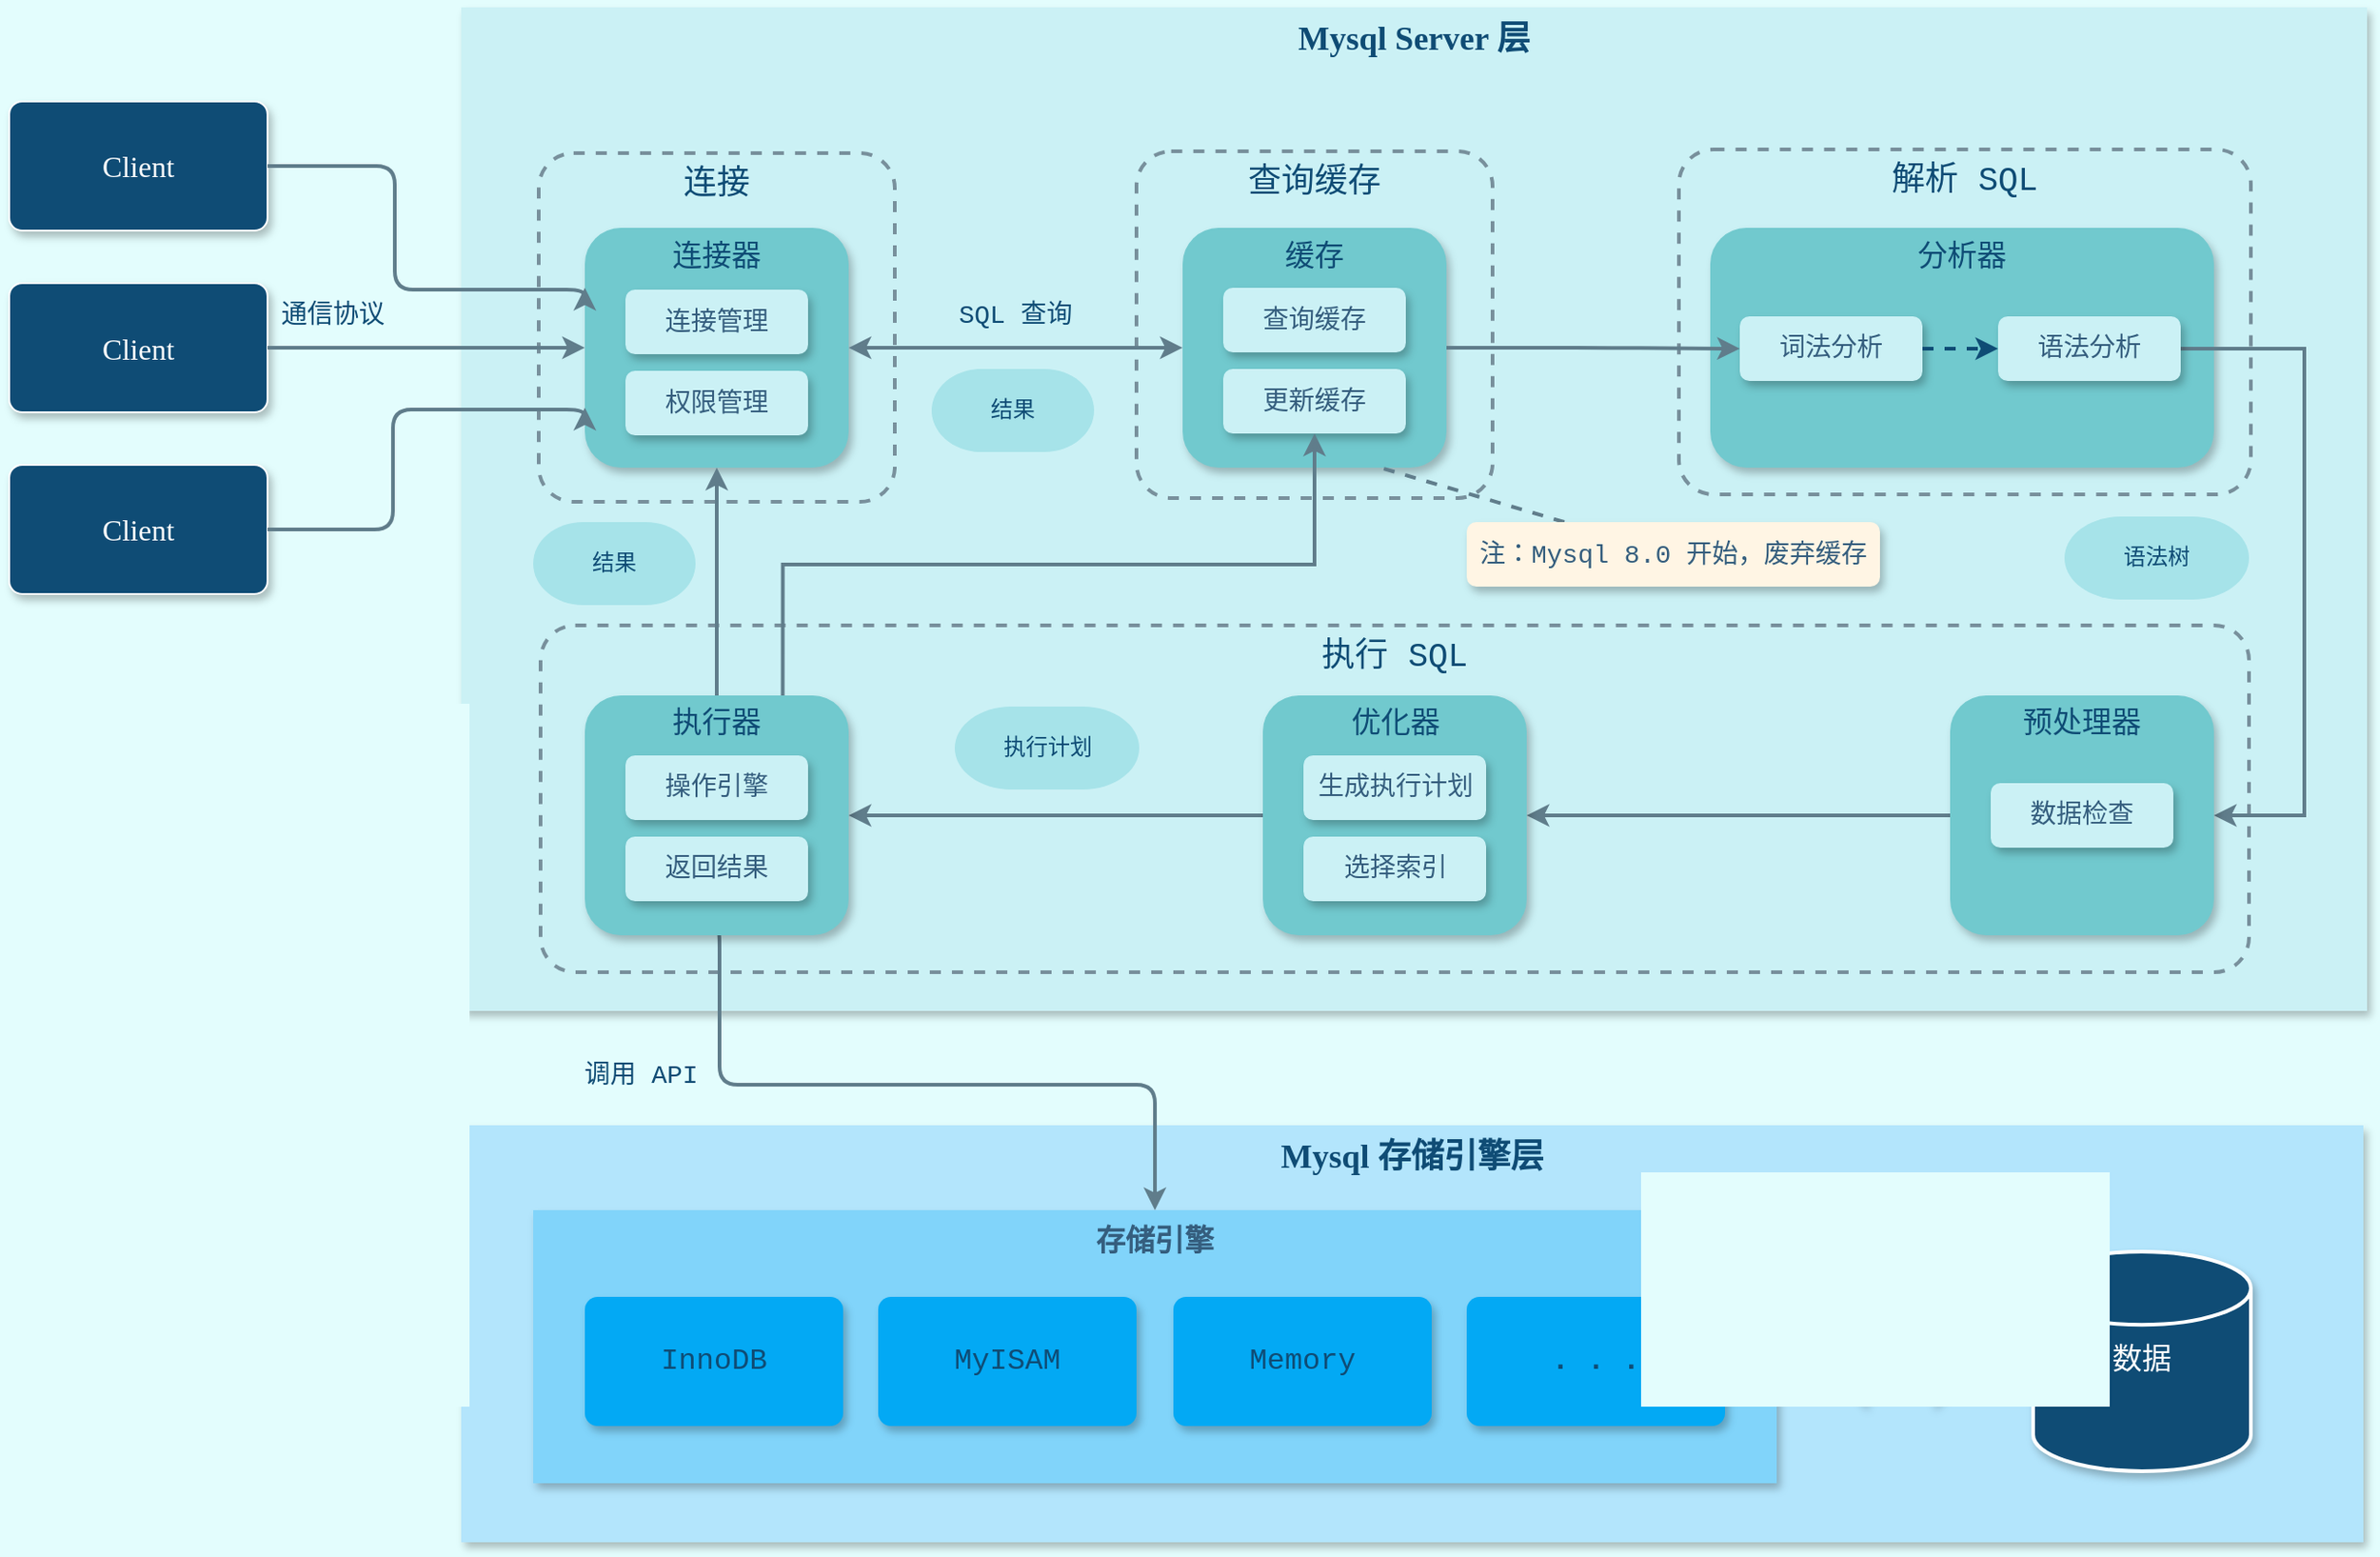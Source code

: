 <mxfile compressed="true" version="22.0.3" type="device" pages="3"><diagram name="工作流" id="lGQGX2cKjVvcrAYxRggV"><mxGraphModel dx="3134" dy="890" grid="0" gridSize="10" guides="1" tooltips="1" connect="1" arrows="1" fold="1" page="1" pageScale="1" pageWidth="1654" pageHeight="1169" background="#E3FDFD" math="0" shadow="0"><root><mxCell id="OI-mXgSgiCmre32iQbJ7-0"/><mxCell id="OI-mXgSgiCmre32iQbJ7-1" parent="OI-mXgSgiCmre32iQbJ7-0"/><mxCell id="Smc68i6yuR4LmxCVsvPt-26" value="Mysql Server 层" style="rounded=0;arcSize=10;whiteSpace=wrap;html=1;align=center;fontColor=#0F4C75;strokeColor=none;fillColor=#CBF1F5;shadow=1;fontFamily=ZCOOL QingKe HuangYou;fontSize=18;container=0;verticalAlign=top;fontStyle=1;fontSource=https%3A%2F%2Ffonts.googleapis.com%2Fcss%3Ffamily%3DZCOOL%2BQingKe%2BHuangYou;" parent="OI-mXgSgiCmre32iQbJ7-1" vertex="1"><mxGeometry x="-1221" y="175" width="1033" height="544" as="geometry"/></mxCell><mxCell id="Smc68i6yuR4LmxCVsvPt-25" value="执行 SQL" style="rounded=1;arcSize=10;whiteSpace=wrap;html=1;align=center;fontColor=#0F4C75;strokeColor=#78909c;fillColor=none;shadow=0;fontFamily=Courier New;fontSize=18;container=0;verticalAlign=top;fontStyle=0;dashed=1;strokeWidth=2;" parent="OI-mXgSgiCmre32iQbJ7-1" vertex="1"><mxGeometry x="-1178" y="510" width="926" height="188" as="geometry"/></mxCell><mxCell id="Smc68i6yuR4LmxCVsvPt-50" value="" style="edgeStyle=orthogonalEdgeStyle;rounded=1;orthogonalLoop=1;jettySize=auto;html=1;fontFamily=Courier New;strokeColor=#607d8b;strokeWidth=2;exitX=0;exitY=0.5;exitDx=0;exitDy=0;entryX=1;entryY=0.5;entryDx=0;entryDy=0;" parent="OI-mXgSgiCmre32iQbJ7-1" source="TNxEVI8b3fu2aDcsBbEe-9" target="TNxEVI8b3fu2aDcsBbEe-0" edge="1"><mxGeometry relative="1" as="geometry"><mxPoint x="-785" y="589" as="sourcePoint"/><mxPoint x="-1011" y="589.0" as="targetPoint"/></mxGeometry></mxCell><mxCell id="Smc68i6yuR4LmxCVsvPt-35" value="" style="edgeStyle=orthogonalEdgeStyle;rounded=1;orthogonalLoop=1;jettySize=auto;html=1;fontFamily=Courier New;strokeColor=#607d8b;strokeWidth=2;exitX=0;exitY=0.5;exitDx=0;exitDy=0;entryX=1;entryY=0.5;entryDx=0;entryDy=0;" parent="OI-mXgSgiCmre32iQbJ7-1" source="TNxEVI8b3fu2aDcsBbEe-12" target="TNxEVI8b3fu2aDcsBbEe-9" edge="1"><mxGeometry relative="1" as="geometry"><mxPoint x="-408.5" y="589" as="sourcePoint"/><mxPoint x="-645" y="589" as="targetPoint"/></mxGeometry></mxCell><mxCell id="Smc68i6yuR4LmxCVsvPt-60" value="Mysql&amp;nbsp;存储引擎层" style="rounded=0;arcSize=10;whiteSpace=wrap;html=1;align=center;fontColor=#0F4C75;strokeColor=none;fillColor=#b3e5fc;shadow=1;fontFamily=ZCOOL QingKe HuangYou;fontSize=18;container=0;verticalAlign=top;fontStyle=1;fontSource=https%3A%2F%2Ffonts.googleapis.com%2Fcss%3Ffamily%3DZCOOL%2BQingKe%2BHuangYou;" parent="OI-mXgSgiCmre32iQbJ7-1" vertex="1"><mxGeometry x="-1221" y="781" width="1031" height="226" as="geometry"/></mxCell><mxCell id="Smc68i6yuR4LmxCVsvPt-61" value="数据" style="strokeWidth=2;html=1;shape=mxgraph.flowchart.database;whiteSpace=wrap;strokeColor=#FFFFFF;fillColor=#0F4C75;shadow=1;fontFamily=Courier New;fontSize=16;fontColor=#FFFFFF;" parent="OI-mXgSgiCmre32iQbJ7-1" vertex="1"><mxGeometry x="-369" y="849.5" width="118" height="119" as="geometry"/></mxCell><mxCell id="Smc68i6yuR4LmxCVsvPt-66" value="语法树" style="strokeWidth=2;html=1;shape=mxgraph.flowchart.terminator;whiteSpace=wrap;strokeColor=none;fillColor=#A6E3E9;shadow=0;fontFamily=Courier New;fontColor=#0F4C75;" parent="OI-mXgSgiCmre32iQbJ7-1" vertex="1"><mxGeometry x="-352" y="451" width="100" height="45" as="geometry"/></mxCell><mxCell id="Smc68i6yuR4LmxCVsvPt-67" value="执行计划" style="strokeWidth=2;html=1;shape=mxgraph.flowchart.terminator;whiteSpace=wrap;strokeColor=none;fillColor=#A6E3E9;shadow=0;fontFamily=Courier New;fontColor=#0F4C75;" parent="OI-mXgSgiCmre32iQbJ7-1" vertex="1"><mxGeometry x="-953.5" y="554" width="100" height="45" as="geometry"/></mxCell><mxCell id="Smc68i6yuR4LmxCVsvPt-68" value="Client" style="rounded=1;arcSize=10;whiteSpace=wrap;html=1;align=center;fontColor=#FFFFFF;strokeColor=#FFFFFF;fillColor=#0F4C75;shadow=1;fontFamily=ZCOOL QingKe HuangYou;fontSize=16;container=0;verticalAlign=middle;fontStyle=0;fontSource=https%3A%2F%2Ffonts.googleapis.com%2Fcss%3Ffamily%3DZCOOL%2BQingKe%2BHuangYou;" parent="OI-mXgSgiCmre32iQbJ7-1" vertex="1"><mxGeometry x="-1466" y="226" width="140" height="70" as="geometry"/></mxCell><mxCell id="Smc68i6yuR4LmxCVsvPt-69" value="Client" style="rounded=1;arcSize=10;whiteSpace=wrap;html=1;align=center;fontColor=#FFFFFF;strokeColor=#FFFFFF;fillColor=#0F4C75;shadow=1;fontFamily=ZCOOL QingKe HuangYou;fontSize=16;container=0;verticalAlign=middle;fontStyle=0;fontSource=https%3A%2F%2Ffonts.googleapis.com%2Fcss%3Ffamily%3DZCOOL%2BQingKe%2BHuangYou;" parent="OI-mXgSgiCmre32iQbJ7-1" vertex="1"><mxGeometry x="-1466" y="324.5" width="140" height="70" as="geometry"/></mxCell><mxCell id="Smc68i6yuR4LmxCVsvPt-70" value="Client" style="rounded=1;arcSize=10;whiteSpace=wrap;html=1;align=center;fontColor=#FFFFFF;strokeColor=#FFFFFF;fillColor=#0F4C75;shadow=1;fontFamily=ZCOOL QingKe HuangYou;fontSize=16;container=0;verticalAlign=middle;fontStyle=0;fontSource=https%3A%2F%2Ffonts.googleapis.com%2Fcss%3Ffamily%3DZCOOL%2BQingKe%2BHuangYou;" parent="OI-mXgSgiCmre32iQbJ7-1" vertex="1"><mxGeometry x="-1466" y="423" width="140" height="70" as="geometry"/></mxCell><mxCell id="Smc68i6yuR4LmxCVsvPt-76" value="通信协议" style="text;html=1;align=center;verticalAlign=middle;resizable=0;points=[];autosize=1;strokeColor=none;fillColor=none;fontSize=14;fontFamily=Courier New;fontColor=#0F4C75;" parent="OI-mXgSgiCmre32iQbJ7-1" vertex="1"><mxGeometry x="-1328" y="327" width="74" height="29" as="geometry"/></mxCell><mxCell id="Smc68i6yuR4LmxCVsvPt-44" value="查询缓存" style="rounded=1;arcSize=10;whiteSpace=wrap;html=1;align=center;fontColor=#0F4C75;strokeColor=#78909c;fillColor=none;shadow=0;fontFamily=Courier New;fontSize=18;container=0;verticalAlign=top;fontStyle=0;dashed=1;strokeWidth=2;" parent="OI-mXgSgiCmre32iQbJ7-1" vertex="1"><mxGeometry x="-855" y="253" width="193" height="188" as="geometry"/></mxCell><mxCell id="Smc68i6yuR4LmxCVsvPt-55" value="连接" style="rounded=1;arcSize=10;whiteSpace=wrap;html=1;align=center;fontColor=#0F4C75;strokeColor=#78909c;fillColor=none;shadow=0;fontFamily=Courier New;fontSize=18;container=0;verticalAlign=top;fontStyle=0;dashed=1;strokeWidth=2;" parent="OI-mXgSgiCmre32iQbJ7-1" vertex="1"><mxGeometry x="-1179" y="254" width="193" height="189" as="geometry"/></mxCell><mxCell id="Smc68i6yuR4LmxCVsvPt-45" value="缓存" style="rounded=1;whiteSpace=wrap;html=1;fontFamily=Courier New;fontStyle=0;labelBackgroundColor=none;fillColor=#71C9CE;strokeColor=none;fontColor=#0F4C75;shadow=1;container=0;fontSize=16;verticalAlign=top;" parent="OI-mXgSgiCmre32iQbJ7-1" vertex="1"><mxGeometry x="-830" y="294.5" width="143" height="130" as="geometry"/></mxCell><mxCell id="Smc68i6yuR4LmxCVsvPt-47" value="查询缓存" style="rounded=1;whiteSpace=wrap;html=1;strokeColor=none;fillColor=#CBF1F5;fontFamily=Courier New;fontStyle=0;container=0;fontColor=#355E7E;shadow=1;fontSize=14;" parent="OI-mXgSgiCmre32iQbJ7-1" vertex="1"><mxGeometry x="-808" y="327" width="99" height="35" as="geometry"/></mxCell><mxCell id="Smc68i6yuR4LmxCVsvPt-48" value="更新缓存" style="rounded=1;whiteSpace=wrap;html=1;strokeColor=none;fillColor=#CBF1F5;fontFamily=Courier New;fontStyle=0;container=0;fontColor=#355E7E;shadow=1;fontSize=14;" parent="OI-mXgSgiCmre32iQbJ7-1" vertex="1"><mxGeometry x="-808" y="371" width="99" height="35" as="geometry"/></mxCell><mxCell id="Smc68i6yuR4LmxCVsvPt-52" value="连接器" style="rounded=1;whiteSpace=wrap;html=1;fontFamily=Courier New;fontStyle=0;labelBackgroundColor=none;fillColor=#71C9CE;strokeColor=none;fontColor=#0F4C75;shadow=1;container=0;fontSize=16;verticalAlign=top;" parent="OI-mXgSgiCmre32iQbJ7-1" vertex="1"><mxGeometry x="-1154" y="294.5" width="143" height="130" as="geometry"/></mxCell><mxCell id="Smc68i6yuR4LmxCVsvPt-72" style="edgeStyle=orthogonalEdgeStyle;rounded=1;orthogonalLoop=1;jettySize=auto;html=1;entryX=0;entryY=0.25;entryDx=0;entryDy=0;strokeColor=#607d8b;strokeWidth=2;fontFamily=Courier New;" parent="OI-mXgSgiCmre32iQbJ7-1" source="Smc68i6yuR4LmxCVsvPt-68" target="Smc68i6yuR4LmxCVsvPt-52" edge="1"><mxGeometry relative="1" as="geometry"><Array as="points"><mxPoint x="-1257" y="261"/><mxPoint x="-1257" y="328"/></Array></mxGeometry></mxCell><mxCell id="Smc68i6yuR4LmxCVsvPt-71" style="edgeStyle=orthogonalEdgeStyle;rounded=1;orthogonalLoop=1;jettySize=auto;html=1;entryX=0;entryY=0.5;entryDx=0;entryDy=0;strokeColor=#607d8b;strokeWidth=2;fontFamily=Courier New;" parent="OI-mXgSgiCmre32iQbJ7-1" source="Smc68i6yuR4LmxCVsvPt-69" target="Smc68i6yuR4LmxCVsvPt-52" edge="1"><mxGeometry relative="1" as="geometry"/></mxCell><mxCell id="Smc68i6yuR4LmxCVsvPt-73" style="edgeStyle=orthogonalEdgeStyle;rounded=1;orthogonalLoop=1;jettySize=auto;html=1;entryX=0;entryY=0.75;entryDx=0;entryDy=0;strokeColor=#607d8b;strokeWidth=2;fontFamily=Courier New;" parent="OI-mXgSgiCmre32iQbJ7-1" source="Smc68i6yuR4LmxCVsvPt-70" target="Smc68i6yuR4LmxCVsvPt-52" edge="1"><mxGeometry relative="1" as="geometry"><Array as="points"><mxPoint x="-1258" y="458"/><mxPoint x="-1258" y="393"/></Array></mxGeometry></mxCell><mxCell id="Smc68i6yuR4LmxCVsvPt-56" style="edgeStyle=orthogonalEdgeStyle;rounded=1;orthogonalLoop=1;jettySize=auto;html=1;entryX=0;entryY=0.5;entryDx=0;entryDy=0;fontFamily=Courier New;strokeColor=#607d8b;startArrow=classic;startFill=1;strokeWidth=2;" parent="OI-mXgSgiCmre32iQbJ7-1" source="Smc68i6yuR4LmxCVsvPt-52" target="Smc68i6yuR4LmxCVsvPt-45" edge="1"><mxGeometry relative="1" as="geometry"/></mxCell><mxCell id="Smc68i6yuR4LmxCVsvPt-53" value="连接管理" style="rounded=1;whiteSpace=wrap;html=1;strokeColor=none;fillColor=#CBF1F5;fontFamily=Courier New;fontStyle=0;container=0;fontColor=#355E7E;shadow=1;fontSize=14;" parent="OI-mXgSgiCmre32iQbJ7-1" vertex="1"><mxGeometry x="-1132" y="328" width="99" height="35" as="geometry"/></mxCell><mxCell id="Smc68i6yuR4LmxCVsvPt-54" value="权限管理" style="rounded=1;whiteSpace=wrap;html=1;strokeColor=none;fillColor=#CBF1F5;fontFamily=Courier New;fontStyle=0;container=0;fontColor=#355E7E;shadow=1;fontSize=14;" parent="OI-mXgSgiCmre32iQbJ7-1" vertex="1"><mxGeometry x="-1132" y="372" width="99" height="35" as="geometry"/></mxCell><mxCell id="Smc68i6yuR4LmxCVsvPt-40" value="解析 SQL" style="rounded=1;arcSize=10;whiteSpace=wrap;html=1;align=center;fontColor=#0F4C75;strokeColor=#78909c;fillColor=none;shadow=0;fontFamily=Courier New;fontSize=18;container=0;verticalAlign=top;fontStyle=0;dashed=1;strokeWidth=2;" parent="OI-mXgSgiCmre32iQbJ7-1" vertex="1"><mxGeometry x="-561" y="252" width="310" height="187" as="geometry"/></mxCell><mxCell id="Smc68i6yuR4LmxCVsvPt-57" value="分析器" style="rounded=1;whiteSpace=wrap;html=1;fontFamily=Courier New;fontStyle=0;labelBackgroundColor=none;fillColor=#71C9CE;strokeColor=none;fontColor=#0F4C75;shadow=1;container=0;fontSize=16;verticalAlign=top;" parent="OI-mXgSgiCmre32iQbJ7-1" vertex="1"><mxGeometry x="-544" y="294.5" width="273" height="130" as="geometry"/></mxCell><mxCell id="Smc68i6yuR4LmxCVsvPt-23" value="词法分析" style="rounded=1;whiteSpace=wrap;html=1;strokeColor=none;fillColor=#CBF1F5;fontFamily=Courier New;fontStyle=0;container=0;fontColor=#355E7E;shadow=1;fontSize=14;" parent="OI-mXgSgiCmre32iQbJ7-1" vertex="1"><mxGeometry x="-528" y="342.5" width="99" height="35" as="geometry"/></mxCell><mxCell id="TNxEVI8b3fu2aDcsBbEe-24" style="edgeStyle=orthogonalEdgeStyle;rounded=0;orthogonalLoop=1;jettySize=auto;html=1;entryX=1;entryY=0.5;entryDx=0;entryDy=0;exitX=1;exitY=0.5;exitDx=0;exitDy=0;strokeWidth=2;strokeColor=#607d8b;fontFamily=Courier New;" parent="OI-mXgSgiCmre32iQbJ7-1" source="Smc68i6yuR4LmxCVsvPt-24" target="TNxEVI8b3fu2aDcsBbEe-12" edge="1"><mxGeometry relative="1" as="geometry"><Array as="points"><mxPoint x="-222" y="360"/><mxPoint x="-222" y="613"/></Array></mxGeometry></mxCell><mxCell id="Smc68i6yuR4LmxCVsvPt-24" value="语法分析" style="rounded=1;whiteSpace=wrap;html=1;strokeColor=none;fillColor=#CBF1F5;fontFamily=Courier New;fontStyle=0;container=0;fontColor=#355E7E;shadow=1;fontSize=14;" parent="OI-mXgSgiCmre32iQbJ7-1" vertex="1"><mxGeometry x="-388" y="342.5" width="99" height="35" as="geometry"/></mxCell><mxCell id="Smc68i6yuR4LmxCVsvPt-41" value="" style="edgeStyle=orthogonalEdgeStyle;rounded=0;orthogonalLoop=1;jettySize=auto;html=1;fontFamily=Courier New;strokeColor=#0F4C75;dashed=1;strokeWidth=2;" parent="OI-mXgSgiCmre32iQbJ7-1" source="Smc68i6yuR4LmxCVsvPt-23" target="Smc68i6yuR4LmxCVsvPt-24" edge="1"><mxGeometry relative="1" as="geometry"/></mxCell><mxCell id="Smc68i6yuR4LmxCVsvPt-58" style="edgeStyle=orthogonalEdgeStyle;rounded=1;orthogonalLoop=1;jettySize=auto;html=1;exitX=1;exitY=0.5;exitDx=0;exitDy=0;entryX=0;entryY=0.5;entryDx=0;entryDy=0;fontFamily=Courier New;strokeColor=#607d8b;strokeWidth=2;" parent="OI-mXgSgiCmre32iQbJ7-1" source="Smc68i6yuR4LmxCVsvPt-45" target="Smc68i6yuR4LmxCVsvPt-23" edge="1"><mxGeometry relative="1" as="geometry"/></mxCell><mxCell id="Smc68i6yuR4LmxCVsvPt-83" value="SQL 查询" style="text;html=1;align=center;verticalAlign=middle;resizable=0;points=[];autosize=1;strokeColor=none;fillColor=none;fontSize=14;fontFamily=Courier New;fontColor=#0F4C75;" parent="OI-mXgSgiCmre32iQbJ7-1" vertex="1"><mxGeometry x="-961.5" y="327" width="80" height="29" as="geometry"/></mxCell><mxCell id="i1pj8KqQ-jxki9y-NVVd-9" value="存储引擎" style="whiteSpace=wrap;html=1;fillColor=#81d4fa;fontFamily=ZCOOL QingKe HuangYou;fontSize=16;fontStyle=1;verticalAlign=top;fontColor=#355E7E;strokeColor=none;shadow=1;fontSource=https%3A%2F%2Ffonts.googleapis.com%2Fcss%3Ffamily%3DZCOOL%2BQingKe%2BHuangYou;" parent="OI-mXgSgiCmre32iQbJ7-1" vertex="1"><mxGeometry x="-1182" y="827" width="674" height="148" as="geometry"/></mxCell><mxCell id="Smc68i6yuR4LmxCVsvPt-62" value="InnoDB" style="rounded=1;arcSize=10;whiteSpace=wrap;html=1;align=center;fontColor=#0F4C75;strokeColor=none;fillColor=#03A9F4;shadow=1;fontFamily=Courier New;fontSize=16;container=0;verticalAlign=middle;fontStyle=0" parent="OI-mXgSgiCmre32iQbJ7-1" vertex="1"><mxGeometry x="-1154" y="874" width="140" height="70" as="geometry"/></mxCell><mxCell id="Smc68i6yuR4LmxCVsvPt-63" value="MyISAM" style="rounded=1;arcSize=10;whiteSpace=wrap;html=1;align=center;fontColor=#0F4C75;strokeColor=none;fillColor=#03A9F4;shadow=1;fontFamily=Courier New;fontSize=16;container=0;verticalAlign=middle;fontStyle=0" parent="OI-mXgSgiCmre32iQbJ7-1" vertex="1"><mxGeometry x="-995" y="874" width="140" height="70" as="geometry"/></mxCell><mxCell id="Smc68i6yuR4LmxCVsvPt-64" value="Memory" style="rounded=1;arcSize=10;whiteSpace=wrap;html=1;align=center;fontColor=#0F4C75;strokeColor=none;fillColor=#03A9F4;shadow=1;fontFamily=Courier New;fontSize=16;container=0;verticalAlign=middle;fontStyle=0" parent="OI-mXgSgiCmre32iQbJ7-1" vertex="1"><mxGeometry x="-835" y="874" width="140" height="70" as="geometry"/></mxCell><mxCell id="Smc68i6yuR4LmxCVsvPt-65" value=". . ." style="rounded=1;arcSize=10;whiteSpace=wrap;html=1;align=center;fontColor=#0F4C75;strokeColor=none;fillColor=#03A9F4;shadow=1;fontFamily=Courier New;fontSize=16;container=0;verticalAlign=middle;fontStyle=1" parent="OI-mXgSgiCmre32iQbJ7-1" vertex="1"><mxGeometry x="-676" y="874" width="140" height="70" as="geometry"/></mxCell><mxCell id="i1pj8KqQ-jxki9y-NVVd-13" value="" style="html=1;shadow=1;dashed=0;align=center;verticalAlign=middle;shape=mxgraph.arrows2.twoWayArrow;dy=0.65;dx=22;fontFamily=Courier New;fontSize=11;fontColor=default;fillColor=#03a9f4;gradientColor=none;aspect=fixed;strokeColor=none;" parent="OI-mXgSgiCmre32iQbJ7-1" vertex="1"><mxGeometry x="-482" y="885" width="80" height="48" as="geometry"/></mxCell><mxCell id="GfseY-kl2PI2ebnZwAER-0" style="edgeStyle=orthogonalEdgeStyle;shape=connector;rounded=1;orthogonalLoop=1;jettySize=auto;html=1;labelBackgroundColor=default;strokeColor=#607d8b;strokeWidth=2;align=center;verticalAlign=middle;fontFamily=Courier New;fontSize=11;fontColor=default;endArrow=classic;exitX=0.5;exitY=1;exitDx=0;exitDy=0;" parent="OI-mXgSgiCmre32iQbJ7-1" source="TNxEVI8b3fu2aDcsBbEe-0" target="i1pj8KqQ-jxki9y-NVVd-9" edge="1"><mxGeometry relative="1" as="geometry"><Array as="points"><mxPoint x="-1082" y="677"/><mxPoint x="-1081" y="677"/><mxPoint x="-1081" y="759"/><mxPoint x="-845" y="759"/></Array><mxPoint x="-1081" y="624.0" as="sourcePoint"/></mxGeometry></mxCell><mxCell id="GfseY-kl2PI2ebnZwAER-1" value="调用 API" style="text;html=1;align=center;verticalAlign=middle;resizable=0;points=[];autosize=1;strokeColor=none;fillColor=none;fontSize=14;fontFamily=Courier New;fontColor=#0F4C75;" parent="OI-mXgSgiCmre32iQbJ7-1" vertex="1"><mxGeometry x="-1164" y="739" width="80" height="29" as="geometry"/></mxCell><mxCell id="TNxEVI8b3fu2aDcsBbEe-3" value="" style="group;fontFamily=Courier New;" parent="OI-mXgSgiCmre32iQbJ7-1" vertex="1" connectable="0"><mxGeometry x="-1154" y="548" width="143" height="130" as="geometry"/></mxCell><mxCell id="TNxEVI8b3fu2aDcsBbEe-0" value="执行器" style="rounded=1;whiteSpace=wrap;html=1;fontFamily=Courier New;fontStyle=0;labelBackgroundColor=none;fillColor=#71C9CE;strokeColor=none;fontColor=#0F4C75;shadow=1;container=0;fontSize=16;verticalAlign=top;" parent="TNxEVI8b3fu2aDcsBbEe-3" vertex="1"><mxGeometry width="143" height="130" as="geometry"/></mxCell><mxCell id="TNxEVI8b3fu2aDcsBbEe-1" value="操作引擎" style="rounded=1;whiteSpace=wrap;html=1;strokeColor=none;fillColor=#CBF1F5;fontFamily=Courier New;fontStyle=0;container=0;fontColor=#355E7E;shadow=1;fontSize=14;" parent="TNxEVI8b3fu2aDcsBbEe-3" vertex="1"><mxGeometry x="22" y="32.5" width="99" height="35" as="geometry"/></mxCell><mxCell id="TNxEVI8b3fu2aDcsBbEe-2" value="返回结果" style="rounded=1;whiteSpace=wrap;html=1;strokeColor=none;fillColor=#CBF1F5;fontFamily=Courier New;fontStyle=0;container=0;fontColor=#355E7E;shadow=1;fontSize=14;" parent="TNxEVI8b3fu2aDcsBbEe-3" vertex="1"><mxGeometry x="22" y="76.5" width="99" height="35" as="geometry"/></mxCell><mxCell id="TNxEVI8b3fu2aDcsBbEe-9" value="优化器" style="rounded=1;whiteSpace=wrap;html=1;fontFamily=Courier New;fontStyle=0;labelBackgroundColor=none;fillColor=#71C9CE;strokeColor=none;fontColor=#0F4C75;shadow=1;container=0;fontSize=16;verticalAlign=top;" parent="OI-mXgSgiCmre32iQbJ7-1" vertex="1"><mxGeometry x="-786.5" y="548" width="143" height="130" as="geometry"/></mxCell><mxCell id="TNxEVI8b3fu2aDcsBbEe-10" value="生成执行计划" style="rounded=1;whiteSpace=wrap;html=1;strokeColor=none;fillColor=#CBF1F5;fontFamily=Courier New;fontStyle=0;container=0;fontColor=#355E7E;shadow=1;fontSize=14;" parent="OI-mXgSgiCmre32iQbJ7-1" vertex="1"><mxGeometry x="-764.5" y="580.5" width="99" height="35" as="geometry"/></mxCell><mxCell id="TNxEVI8b3fu2aDcsBbEe-11" value="选择索引" style="rounded=1;whiteSpace=wrap;html=1;strokeColor=none;fillColor=#CBF1F5;fontFamily=Courier New;fontStyle=0;container=0;fontColor=#355E7E;shadow=1;fontSize=14;" parent="OI-mXgSgiCmre32iQbJ7-1" vertex="1"><mxGeometry x="-764.5" y="624.5" width="99" height="35" as="geometry"/></mxCell><mxCell id="TNxEVI8b3fu2aDcsBbEe-12" value="预处理器" style="rounded=1;whiteSpace=wrap;html=1;fontFamily=Courier New;fontStyle=0;labelBackgroundColor=none;fillColor=#71C9CE;strokeColor=none;fontColor=#0F4C75;shadow=1;container=0;fontSize=16;verticalAlign=top;" parent="OI-mXgSgiCmre32iQbJ7-1" vertex="1"><mxGeometry x="-414" y="548" width="143" height="130" as="geometry"/></mxCell><mxCell id="TNxEVI8b3fu2aDcsBbEe-14" value="数据检查" style="rounded=1;whiteSpace=wrap;html=1;strokeColor=none;fillColor=#CBF1F5;fontFamily=Courier New;fontStyle=0;container=0;fontColor=#355E7E;shadow=1;fontSize=14;" parent="OI-mXgSgiCmre32iQbJ7-1" vertex="1"><mxGeometry x="-392" y="595.5" width="99" height="35" as="geometry"/></mxCell><mxCell id="TNxEVI8b3fu2aDcsBbEe-15" style="edgeStyle=orthogonalEdgeStyle;rounded=0;orthogonalLoop=1;jettySize=auto;html=1;exitX=0.5;exitY=0;exitDx=0;exitDy=0;entryX=0.5;entryY=1;entryDx=0;entryDy=0;strokeWidth=2;strokeColor=#607d8b;fontFamily=Courier New;" parent="OI-mXgSgiCmre32iQbJ7-1" source="TNxEVI8b3fu2aDcsBbEe-0" target="Smc68i6yuR4LmxCVsvPt-52" edge="1"><mxGeometry relative="1" as="geometry"/></mxCell><mxCell id="TNxEVI8b3fu2aDcsBbEe-16" style="edgeStyle=orthogonalEdgeStyle;rounded=0;orthogonalLoop=1;jettySize=auto;html=1;entryX=0.5;entryY=1;entryDx=0;entryDy=0;exitX=0.75;exitY=0;exitDx=0;exitDy=0;strokeWidth=2;strokeColor=#607d8b;fontFamily=Courier New;" parent="OI-mXgSgiCmre32iQbJ7-1" source="TNxEVI8b3fu2aDcsBbEe-0" target="Smc68i6yuR4LmxCVsvPt-48" edge="1"><mxGeometry relative="1" as="geometry"/></mxCell><mxCell id="TNxEVI8b3fu2aDcsBbEe-17" value="结果" style="strokeWidth=2;html=1;shape=mxgraph.flowchart.terminator;whiteSpace=wrap;strokeColor=none;fillColor=#A6E3E9;shadow=0;fontFamily=Courier New;fontColor=#0F4C75;" parent="OI-mXgSgiCmre32iQbJ7-1" vertex="1"><mxGeometry x="-1182" y="454" width="88" height="45" as="geometry"/></mxCell><mxCell id="TNxEVI8b3fu2aDcsBbEe-18" value="结果" style="strokeWidth=2;html=1;shape=mxgraph.flowchart.terminator;whiteSpace=wrap;strokeColor=none;fillColor=#A6E3E9;shadow=0;fontFamily=Courier New;fontColor=#0F4C75;" parent="OI-mXgSgiCmre32iQbJ7-1" vertex="1"><mxGeometry x="-966" y="371" width="88" height="45" as="geometry"/></mxCell><mxCell id="TNxEVI8b3fu2aDcsBbEe-23" style="rounded=1;orthogonalLoop=1;jettySize=auto;html=1;entryX=0.75;entryY=1;entryDx=0;entryDy=0;strokeColor=#607D8B;strokeWidth=2;endArrow=none;endFill=0;dashed=1;fontFamily=Courier New;" parent="OI-mXgSgiCmre32iQbJ7-1" source="TNxEVI8b3fu2aDcsBbEe-21" target="Smc68i6yuR4LmxCVsvPt-45" edge="1"><mxGeometry relative="1" as="geometry"/></mxCell><mxCell id="TNxEVI8b3fu2aDcsBbEe-21" value="注：Mysql 8.0 开始，废弃缓存" style="rounded=1;whiteSpace=wrap;html=1;strokeColor=none;fillColor=#FFF5E4;fontFamily=Courier New;fontStyle=0;container=0;fontColor=#355E7E;shadow=1;fontSize=14;" parent="OI-mXgSgiCmre32iQbJ7-1" vertex="1"><mxGeometry x="-676" y="454" width="224" height="35" as="geometry"/></mxCell></root></mxGraphModel></diagram><diagram name="redo log" id="nWROzRrzerrJx-gjweg9"><mxGraphModel dx="901" dy="542" grid="0" gridSize="10" guides="1" tooltips="1" connect="1" arrows="1" fold="1" page="1" pageScale="1" pageWidth="1169" pageHeight="827" background="#E3FDFD" math="0" shadow="0"><root><mxCell id="CEtS771GX4MlsG5HBMfk-0"/><mxCell id="CEtS771GX4MlsG5HBMfk-1" parent="CEtS771GX4MlsG5HBMfk-0"/><mxCell id="WoKzMlky4CZtiEsVFCS5-10" value="" style="verticalLabelPosition=bottom;verticalAlign=top;html=1;shape=mxgraph.basic.donut;dx=40.24;strokeColor=none;fillColor=#71C9CE;fontSize=10;align=center;fillOpacity=20;aspect=fixed;container=0;" vertex="1" parent="CEtS771GX4MlsG5HBMfk-1"><mxGeometry x="331.34" y="235" width="400" height="400" as="geometry"/></mxCell><mxCell id="WoKzMlky4CZtiEsVFCS5-11" value="" style="verticalLabelPosition=middle;verticalAlign=middle;html=1;shape=mxgraph.basic.partConcEllipse;startAngle=0;endAngle=0.25;arcWidth=0.28;strokeColor=#355E7E;fillColor=#CBF1F5;fontSize=22;fontColor=#10739E;align=center;fontStyle=1;whiteSpace=wrap;aspect=fixed;container=0;" vertex="1" parent="CEtS771GX4MlsG5HBMfk-1"><mxGeometry x="331.34" y="235" width="400" height="400" as="geometry"/></mxCell><mxCell id="WoKzMlky4CZtiEsVFCS5-14" value="" style="verticalLabelPosition=middle;verticalAlign=middle;html=1;shape=mxgraph.basic.partConcEllipse;startAngle=0;endAngle=0.25;arcWidth=0.28;strokeColor=#355E7E;fillColor=#CBF1F5;fontSize=22;fontColor=#10739E;align=center;fontStyle=1;whiteSpace=wrap;aspect=fixed;rotation=90;container=0;" vertex="1" parent="CEtS771GX4MlsG5HBMfk-1"><mxGeometry x="331.34" y="235" width="400" height="400" as="geometry"/></mxCell><mxCell id="WoKzMlky4CZtiEsVFCS5-15" value="" style="verticalLabelPosition=middle;verticalAlign=middle;html=1;shape=mxgraph.basic.partConcEllipse;startAngle=0;endAngle=0.25;arcWidth=0.28;strokeColor=#355E7E;fillColor=#CBF1F5;fontSize=22;fontColor=#10739E;align=center;fontStyle=1;whiteSpace=wrap;aspect=fixed;rotation=180;container=0;" vertex="1" parent="CEtS771GX4MlsG5HBMfk-1"><mxGeometry x="331.34" y="235" width="400" height="400" as="geometry"/></mxCell><mxCell id="WoKzMlky4CZtiEsVFCS5-16" value="" style="verticalLabelPosition=middle;verticalAlign=middle;html=1;shape=mxgraph.basic.partConcEllipse;startAngle=0;endAngle=0.25;arcWidth=0.28;strokeColor=#355E7E;fillColor=#CBF1F5;fontSize=22;fontColor=#10739E;align=center;fontStyle=1;whiteSpace=wrap;aspect=fixed;rotation=270;container=0;" vertex="1" parent="CEtS771GX4MlsG5HBMfk-1"><mxGeometry x="331.34" y="235" width="400" height="400" as="geometry"/></mxCell><mxCell id="WoKzMlky4CZtiEsVFCS5-17" value="" style="verticalLabelPosition=middle;verticalAlign=middle;html=1;shape=mxgraph.basic.partConcEllipse;startAngle=0;endAngle=0.159;arcWidth=0.28;strokeColor=default;fillColor=#FFF5E4;fontSize=22;fontColor=#10739E;align=center;fontStyle=1;whiteSpace=wrap;aspect=fixed;rotation=20;dashed=1;container=0;" vertex="1" parent="CEtS771GX4MlsG5HBMfk-1"><mxGeometry x="331.34" y="235" width="400" height="400" as="geometry"/></mxCell><mxCell id="WoKzMlky4CZtiEsVFCS5-19" value="ib_logfile_0" style="text;html=1;align=center;verticalAlign=middle;resizable=0;points=[];autosize=1;strokeColor=none;fillColor=none;fontColor=#355E7E;fontSize=16;fontStyle=1;fontFamily=Courier New;rotation=45;container=0;" vertex="1" parent="CEtS771GX4MlsG5HBMfk-1"><mxGeometry x="585.0" y="302" width="133" height="31" as="geometry"/></mxCell><mxCell id="WoKzMlky4CZtiEsVFCS5-20" value="ib_logfile_1" style="text;html=1;align=center;verticalAlign=middle;resizable=0;points=[];autosize=1;strokeColor=none;fillColor=none;fontColor=#355E7E;fontSize=16;fontStyle=1;fontFamily=Courier New;rotation=315;container=0;" vertex="1" parent="CEtS771GX4MlsG5HBMfk-1"><mxGeometry x="585.0" y="536" width="133" height="31" as="geometry"/></mxCell><mxCell id="WoKzMlky4CZtiEsVFCS5-21" value="ib_logfile_2" style="text;html=1;align=center;verticalAlign=middle;resizable=0;points=[];autosize=1;strokeColor=none;fillColor=none;fontColor=#355E7E;fontSize=16;fontStyle=1;fontFamily=Courier New;rotation=45;container=0;" vertex="1" parent="CEtS771GX4MlsG5HBMfk-1"><mxGeometry x="346" y="536" width="133" height="31" as="geometry"/></mxCell><mxCell id="WoKzMlky4CZtiEsVFCS5-22" value="ib_logfile_3" style="text;html=1;align=center;verticalAlign=middle;resizable=0;points=[];autosize=1;strokeColor=none;fillColor=none;fontColor=#355E7E;fontSize=16;fontStyle=1;fontFamily=Courier New;rotation=315;container=0;" vertex="1" parent="CEtS771GX4MlsG5HBMfk-1"><mxGeometry x="346" y="307" width="133" height="31" as="geometry"/></mxCell><mxCell id="WoKzMlky4CZtiEsVFCS5-25" value="check point" style="text;html=1;align=center;verticalAlign=middle;resizable=0;points=[];autosize=1;strokeColor=none;fillColor=none;fontSize=16;fontFamily=ZCOOL QingKe HuangYou;fontSource=https%3A%2F%2Ffonts.googleapis.com%2Fcss%3Ffamily%3DZCOOL%2BQingKe%2BHuangYou;fontColor=#355E7E;fontStyle=1;container=0;" vertex="1" parent="CEtS771GX4MlsG5HBMfk-1"><mxGeometry x="810.34" y="338" width="83" height="31" as="geometry"/></mxCell><mxCell id="WoKzMlky4CZtiEsVFCS5-27" style="rounded=0;orthogonalLoop=1;jettySize=auto;html=1;entryX=0.922;entryY=0.221;entryDx=0;entryDy=0;entryPerimeter=0;strokeColor=#355E7E;dashed=1;" edge="1" parent="CEtS771GX4MlsG5HBMfk-1" target="WoKzMlky4CZtiEsVFCS5-17"><mxGeometry relative="1" as="geometry"><mxPoint x="802.34" y="356" as="sourcePoint"/></mxGeometry></mxCell><mxCell id="WoKzMlky4CZtiEsVFCS5-28" value="write pos" style="text;html=1;align=center;verticalAlign=middle;resizable=0;points=[];autosize=1;strokeColor=none;fillColor=none;fontSize=16;fontFamily=ZCOOL QingKe HuangYou;fontSource=https%3A%2F%2Ffonts.googleapis.com%2Fcss%3Ffamily%3DZCOOL%2BQingKe%2BHuangYou;fontColor=#355E7E;fontStyle=1;container=0;" vertex="1" parent="CEtS771GX4MlsG5HBMfk-1"><mxGeometry x="589.34" y="136" width="93" height="31" as="geometry"/></mxCell><mxCell id="WoKzMlky4CZtiEsVFCS5-29" style="rounded=0;orthogonalLoop=1;jettySize=auto;html=1;strokeColor=#355E7E;dashed=1;entryX=0.504;entryY=0.001;entryDx=0;entryDy=0;entryPerimeter=0;" edge="1" parent="CEtS771GX4MlsG5HBMfk-1" source="WoKzMlky4CZtiEsVFCS5-28" target="WoKzMlky4CZtiEsVFCS5-17"><mxGeometry relative="1" as="geometry"><mxPoint x="602" y="245" as="targetPoint"/></mxGeometry></mxCell></root></mxGraphModel></diagram><diagram name="tablespace" id="PQipI9gcMK5-HyVfrbBD"><mxGraphModel dx="1036" dy="623" grid="0" gridSize="10" guides="1" tooltips="1" connect="1" arrows="1" fold="1" page="1" pageScale="1" pageWidth="1169" pageHeight="827" background="#E3FDFD" math="0" shadow="0"><root><mxCell id="njDVX_2bmhx0TnA6SH3j-0"/><mxCell id="njDVX_2bmhx0TnA6SH3j-1" parent="njDVX_2bmhx0TnA6SH3j-0"/><mxCell id="9_EBsaDn7Osn-UYr6nUu-16" style="rounded=0;orthogonalLoop=1;jettySize=auto;html=1;entryX=1;entryY=0.5;entryDx=0;entryDy=0;fontFamily=ZCOOL QingKe HuangYou;fontSource=https%3A%2F%2Ffonts.googleapis.com%2Fcss%3Ffamily%3DZCOOL%2BQingKe%2BHuangYou;fontSize=14;fontColor=#355E7E;exitX=0;exitY=0.5;exitDx=0;exitDy=0;strokeColor=#355E7E;endArrow=none;endFill=0;dashed=1;" parent="njDVX_2bmhx0TnA6SH3j-1" source="9_EBsaDn7Osn-UYr6nUu-7" target="njDVX_2bmhx0TnA6SH3j-11" edge="1"><mxGeometry relative="1" as="geometry"/></mxCell><mxCell id="njDVX_2bmhx0TnA6SH3j-12" value="Page" style="whiteSpace=wrap;html=1;fillColor=#A6E3E9;fontFamily=ZCOOL QingKe HuangYou;fontSource=https%3A%2F%2Ffonts.googleapis.com%2Fcss%3Ffamily%3DZCOOL%2BQingKe%2BHuangYou;fontSize=16;fontStyle=1;verticalAlign=top;fontColor=#355E7E;strokeColor=none;shadow=1;container=0;rounded=1;" parent="njDVX_2bmhx0TnA6SH3j-1" vertex="1"><mxGeometry x="491" y="468" width="182" height="207" as="geometry"/></mxCell><mxCell id="9_EBsaDn7Osn-UYr6nUu-7" value="Row" style="whiteSpace=wrap;html=1;fillColor=#CBF1F5;fontFamily=ZCOOL QingKe HuangYou;fontSource=https%3A%2F%2Ffonts.googleapis.com%2Fcss%3Ffamily%3DZCOOL%2BQingKe%2BHuangYou;fontSize=14;verticalAlign=middle;fontStyle=0;fontColor=#355E7E;strokeColor=#355E7E;shadow=0;container=0;" parent="njDVX_2bmhx0TnA6SH3j-1" vertex="1"><mxGeometry x="508.5" y="500" width="68" height="35" as="geometry"/></mxCell><mxCell id="9_EBsaDn7Osn-UYr6nUu-8" value="Row" style="whiteSpace=wrap;html=1;fillColor=#CBF1F5;fontFamily=ZCOOL QingKe HuangYou;fontSource=https%3A%2F%2Ffonts.googleapis.com%2Fcss%3Ffamily%3DZCOOL%2BQingKe%2BHuangYou;fontSize=14;verticalAlign=middle;fontStyle=0;fontColor=#355E7E;strokeColor=#355E7E;shadow=0;container=0;" parent="njDVX_2bmhx0TnA6SH3j-1" vertex="1"><mxGeometry x="587.5" y="500" width="68" height="35" as="geometry"/></mxCell><mxCell id="9_EBsaDn7Osn-UYr6nUu-9" value="Row" style="whiteSpace=wrap;html=1;fillColor=#CBF1F5;fontFamily=ZCOOL QingKe HuangYou;fontSource=https%3A%2F%2Ffonts.googleapis.com%2Fcss%3Ffamily%3DZCOOL%2BQingKe%2BHuangYou;fontSize=14;verticalAlign=middle;fontStyle=0;fontColor=#355E7E;strokeColor=#355E7E;shadow=0;container=0;" parent="njDVX_2bmhx0TnA6SH3j-1" vertex="1"><mxGeometry x="508.5" y="541" width="68" height="35" as="geometry"/></mxCell><mxCell id="9_EBsaDn7Osn-UYr6nUu-10" value="Row" style="whiteSpace=wrap;html=1;fillColor=#CBF1F5;fontFamily=ZCOOL QingKe HuangYou;fontSource=https%3A%2F%2Ffonts.googleapis.com%2Fcss%3Ffamily%3DZCOOL%2BQingKe%2BHuangYou;fontSize=14;verticalAlign=middle;fontStyle=0;fontColor=#355E7E;strokeColor=#355E7E;shadow=0;container=0;" parent="njDVX_2bmhx0TnA6SH3j-1" vertex="1"><mxGeometry x="587.5" y="541" width="68" height="35" as="geometry"/></mxCell><mxCell id="9_EBsaDn7Osn-UYr6nUu-11" value="Row" style="whiteSpace=wrap;html=1;fillColor=#CBF1F5;fontFamily=ZCOOL QingKe HuangYou;fontSource=https%3A%2F%2Ffonts.googleapis.com%2Fcss%3Ffamily%3DZCOOL%2BQingKe%2BHuangYou;fontSize=14;verticalAlign=middle;fontStyle=0;fontColor=#355E7E;strokeColor=#355E7E;shadow=0;container=0;" parent="njDVX_2bmhx0TnA6SH3j-1" vertex="1"><mxGeometry x="508.5" y="581" width="68" height="35" as="geometry"/></mxCell><mxCell id="9_EBsaDn7Osn-UYr6nUu-12" value="Row" style="whiteSpace=wrap;html=1;fillColor=#CBF1F5;fontFamily=ZCOOL QingKe HuangYou;fontSource=https%3A%2F%2Ffonts.googleapis.com%2Fcss%3Ffamily%3DZCOOL%2BQingKe%2BHuangYou;fontSize=14;verticalAlign=middle;fontStyle=0;fontColor=#355E7E;strokeColor=#355E7E;shadow=0;container=0;" parent="njDVX_2bmhx0TnA6SH3j-1" vertex="1"><mxGeometry x="587.5" y="581" width="68" height="35" as="geometry"/></mxCell><mxCell id="9_EBsaDn7Osn-UYr6nUu-13" value="Row" style="whiteSpace=wrap;html=1;fillColor=#CBF1F5;fontFamily=ZCOOL QingKe HuangYou;fontSource=https%3A%2F%2Ffonts.googleapis.com%2Fcss%3Ffamily%3DZCOOL%2BQingKe%2BHuangYou;fontSize=14;verticalAlign=middle;fontStyle=0;fontColor=#355E7E;strokeColor=#355E7E;shadow=0;container=0;" parent="njDVX_2bmhx0TnA6SH3j-1" vertex="1"><mxGeometry x="508.5" y="622" width="68" height="35" as="geometry"/></mxCell><mxCell id="9_EBsaDn7Osn-UYr6nUu-14" value="Row" style="whiteSpace=wrap;html=1;fillColor=#CBF1F5;fontFamily=ZCOOL QingKe HuangYou;fontSource=https%3A%2F%2Ffonts.googleapis.com%2Fcss%3Ffamily%3DZCOOL%2BQingKe%2BHuangYou;fontSize=14;verticalAlign=middle;fontStyle=0;fontColor=#355E7E;strokeColor=#355E7E;shadow=0;container=0;" parent="njDVX_2bmhx0TnA6SH3j-1" vertex="1"><mxGeometry x="587.5" y="622" width="68" height="35" as="geometry"/></mxCell><mxCell id="9_EBsaDn7Osn-UYr6nUu-17" value="Extend" style="whiteSpace=wrap;html=1;fillColor=#71C9CE;fontFamily=ZCOOL QingKe HuangYou;fontSource=https%3A%2F%2Ffonts.googleapis.com%2Fcss%3Ffamily%3DZCOOL%2BQingKe%2BHuangYou;fontSize=16;fontStyle=1;verticalAlign=top;fontColor=#355E7E;strokeColor=none;shadow=1;container=0;rounded=1;" parent="njDVX_2bmhx0TnA6SH3j-1" vertex="1"><mxGeometry x="765" y="468" width="182" height="207" as="geometry"/></mxCell><mxCell id="9_EBsaDn7Osn-UYr6nUu-18" value="Page" style="whiteSpace=wrap;html=1;fillColor=#A6E3E9;fontFamily=ZCOOL QingKe HuangYou;fontSource=https%3A%2F%2Ffonts.googleapis.com%2Fcss%3Ffamily%3DZCOOL%2BQingKe%2BHuangYou;fontSize=14;verticalAlign=middle;fontStyle=0;fontColor=#355E7E;strokeColor=#355E7E;shadow=0;container=0;" parent="njDVX_2bmhx0TnA6SH3j-1" vertex="1"><mxGeometry x="782.5" y="500" width="68" height="35" as="geometry"/></mxCell><mxCell id="9_EBsaDn7Osn-UYr6nUu-19" value="Page" style="whiteSpace=wrap;html=1;fillColor=#A6E3E9;fontFamily=ZCOOL QingKe HuangYou;fontSource=https%3A%2F%2Ffonts.googleapis.com%2Fcss%3Ffamily%3DZCOOL%2BQingKe%2BHuangYou;fontSize=14;verticalAlign=middle;fontStyle=0;fontColor=#355E7E;strokeColor=#355E7E;shadow=0;container=0;" parent="njDVX_2bmhx0TnA6SH3j-1" vertex="1"><mxGeometry x="861.5" y="500" width="68" height="35" as="geometry"/></mxCell><mxCell id="9_EBsaDn7Osn-UYr6nUu-20" value="Page" style="whiteSpace=wrap;html=1;fillColor=#A6E3E9;fontFamily=ZCOOL QingKe HuangYou;fontSource=https%3A%2F%2Ffonts.googleapis.com%2Fcss%3Ffamily%3DZCOOL%2BQingKe%2BHuangYou;fontSize=14;verticalAlign=middle;fontStyle=0;fontColor=#355E7E;strokeColor=#355E7E;shadow=0;container=0;" parent="njDVX_2bmhx0TnA6SH3j-1" vertex="1"><mxGeometry x="782.5" y="541" width="68" height="35" as="geometry"/></mxCell><mxCell id="9_EBsaDn7Osn-UYr6nUu-21" value="Page" style="whiteSpace=wrap;html=1;fillColor=#A6E3E9;fontFamily=ZCOOL QingKe HuangYou;fontSource=https%3A%2F%2Ffonts.googleapis.com%2Fcss%3Ffamily%3DZCOOL%2BQingKe%2BHuangYou;fontSize=14;verticalAlign=middle;fontStyle=0;fontColor=#355E7E;strokeColor=#355E7E;shadow=0;container=0;" parent="njDVX_2bmhx0TnA6SH3j-1" vertex="1"><mxGeometry x="861.5" y="541" width="68" height="35" as="geometry"/></mxCell><mxCell id="9_EBsaDn7Osn-UYr6nUu-22" value="Page" style="whiteSpace=wrap;html=1;fillColor=#A6E3E9;fontFamily=ZCOOL QingKe HuangYou;fontSource=https%3A%2F%2Ffonts.googleapis.com%2Fcss%3Ffamily%3DZCOOL%2BQingKe%2BHuangYou;fontSize=14;verticalAlign=middle;fontStyle=0;fontColor=#355E7E;strokeColor=#355E7E;shadow=0;container=0;" parent="njDVX_2bmhx0TnA6SH3j-1" vertex="1"><mxGeometry x="782.5" y="581" width="68" height="35" as="geometry"/></mxCell><mxCell id="9_EBsaDn7Osn-UYr6nUu-23" value="Page" style="whiteSpace=wrap;html=1;fillColor=#A6E3E9;fontFamily=ZCOOL QingKe HuangYou;fontSource=https%3A%2F%2Ffonts.googleapis.com%2Fcss%3Ffamily%3DZCOOL%2BQingKe%2BHuangYou;fontSize=14;verticalAlign=middle;fontStyle=0;fontColor=#355E7E;strokeColor=#355E7E;shadow=0;container=0;" parent="njDVX_2bmhx0TnA6SH3j-1" vertex="1"><mxGeometry x="861.5" y="581" width="68" height="35" as="geometry"/></mxCell><mxCell id="9_EBsaDn7Osn-UYr6nUu-24" value="Page" style="whiteSpace=wrap;html=1;fillColor=#A6E3E9;fontFamily=ZCOOL QingKe HuangYou;fontSource=https%3A%2F%2Ffonts.googleapis.com%2Fcss%3Ffamily%3DZCOOL%2BQingKe%2BHuangYou;fontSize=14;verticalAlign=middle;fontStyle=0;fontColor=#355E7E;strokeColor=#355E7E;shadow=0;container=0;" parent="njDVX_2bmhx0TnA6SH3j-1" vertex="1"><mxGeometry x="782.5" y="622" width="68" height="35" as="geometry"/></mxCell><mxCell id="9_EBsaDn7Osn-UYr6nUu-25" value="Page" style="whiteSpace=wrap;html=1;fillColor=#A6E3E9;fontFamily=ZCOOL QingKe HuangYou;fontSource=https%3A%2F%2Ffonts.googleapis.com%2Fcss%3Ffamily%3DZCOOL%2BQingKe%2BHuangYou;fontSize=14;verticalAlign=middle;fontStyle=0;fontColor=#355E7E;strokeColor=#355E7E;shadow=0;container=0;" parent="njDVX_2bmhx0TnA6SH3j-1" vertex="1"><mxGeometry x="861.5" y="622" width="68" height="35" as="geometry"/></mxCell><mxCell id="9_EBsaDn7Osn-UYr6nUu-26" value="Segment" style="whiteSpace=wrap;html=1;fillColor=#00ADB5;fontFamily=ZCOOL QingKe HuangYou;fontSource=https%3A%2F%2Ffonts.googleapis.com%2Fcss%3Ffamily%3DZCOOL%2BQingKe%2BHuangYou;fontSize=16;fontStyle=1;verticalAlign=top;fontColor=#FFFFFF;strokeColor=none;shadow=1;container=0;rounded=1;" parent="njDVX_2bmhx0TnA6SH3j-1" vertex="1"><mxGeometry x="660" y="152" width="182" height="207" as="geometry"/></mxCell><mxCell id="9_EBsaDn7Osn-UYr6nUu-27" value="Extend" style="whiteSpace=wrap;html=1;fillColor=#71C9CE;fontFamily=ZCOOL QingKe HuangYou;fontSource=https%3A%2F%2Ffonts.googleapis.com%2Fcss%3Ffamily%3DZCOOL%2BQingKe%2BHuangYou;fontSize=14;verticalAlign=middle;fontStyle=0;fontColor=#355E7E;strokeColor=#355E7E;shadow=0;container=0;" parent="njDVX_2bmhx0TnA6SH3j-1" vertex="1"><mxGeometry x="677.5" y="184" width="68" height="35" as="geometry"/></mxCell><mxCell id="9_EBsaDn7Osn-UYr6nUu-28" value="Extend" style="whiteSpace=wrap;html=1;fillColor=#71C9CE;fontFamily=ZCOOL QingKe HuangYou;fontSource=https%3A%2F%2Ffonts.googleapis.com%2Fcss%3Ffamily%3DZCOOL%2BQingKe%2BHuangYou;fontSize=14;verticalAlign=middle;fontStyle=0;fontColor=#355E7E;strokeColor=#355E7E;shadow=0;container=0;" parent="njDVX_2bmhx0TnA6SH3j-1" vertex="1"><mxGeometry x="756.5" y="184" width="68" height="35" as="geometry"/></mxCell><mxCell id="9_EBsaDn7Osn-UYr6nUu-29" value="Extend" style="whiteSpace=wrap;html=1;fillColor=#71C9CE;fontFamily=ZCOOL QingKe HuangYou;fontSource=https%3A%2F%2Ffonts.googleapis.com%2Fcss%3Ffamily%3DZCOOL%2BQingKe%2BHuangYou;fontSize=14;verticalAlign=middle;fontStyle=0;fontColor=#355E7E;strokeColor=#355E7E;shadow=0;container=0;" parent="njDVX_2bmhx0TnA6SH3j-1" vertex="1"><mxGeometry x="677.5" y="225" width="68" height="35" as="geometry"/></mxCell><mxCell id="9_EBsaDn7Osn-UYr6nUu-30" value="Extend" style="whiteSpace=wrap;html=1;fillColor=#71C9CE;fontFamily=ZCOOL QingKe HuangYou;fontSource=https%3A%2F%2Ffonts.googleapis.com%2Fcss%3Ffamily%3DZCOOL%2BQingKe%2BHuangYou;fontSize=14;verticalAlign=middle;fontStyle=0;fontColor=#355E7E;strokeColor=#355E7E;shadow=0;container=0;" parent="njDVX_2bmhx0TnA6SH3j-1" vertex="1"><mxGeometry x="756.5" y="225" width="68" height="35" as="geometry"/></mxCell><mxCell id="9_EBsaDn7Osn-UYr6nUu-31" value="Extend" style="whiteSpace=wrap;html=1;fillColor=#71C9CE;fontFamily=ZCOOL QingKe HuangYou;fontSource=https%3A%2F%2Ffonts.googleapis.com%2Fcss%3Ffamily%3DZCOOL%2BQingKe%2BHuangYou;fontSize=14;verticalAlign=middle;fontStyle=0;fontColor=#355E7E;strokeColor=#355E7E;shadow=0;container=0;" parent="njDVX_2bmhx0TnA6SH3j-1" vertex="1"><mxGeometry x="677.5" y="265" width="68" height="35" as="geometry"/></mxCell><mxCell id="9_EBsaDn7Osn-UYr6nUu-32" value="Extend" style="whiteSpace=wrap;html=1;fillColor=#71C9CE;fontFamily=ZCOOL QingKe HuangYou;fontSource=https%3A%2F%2Ffonts.googleapis.com%2Fcss%3Ffamily%3DZCOOL%2BQingKe%2BHuangYou;fontSize=14;verticalAlign=middle;fontStyle=0;fontColor=#355E7E;strokeColor=#355E7E;shadow=0;container=0;" parent="njDVX_2bmhx0TnA6SH3j-1" vertex="1"><mxGeometry x="756.5" y="265" width="68" height="35" as="geometry"/></mxCell><mxCell id="9_EBsaDn7Osn-UYr6nUu-33" value="Extend" style="whiteSpace=wrap;html=1;fillColor=#71C9CE;fontFamily=ZCOOL QingKe HuangYou;fontSource=https%3A%2F%2Ffonts.googleapis.com%2Fcss%3Ffamily%3DZCOOL%2BQingKe%2BHuangYou;fontSize=14;verticalAlign=middle;fontStyle=0;fontColor=#355E7E;strokeColor=#355E7E;shadow=0;container=0;" parent="njDVX_2bmhx0TnA6SH3j-1" vertex="1"><mxGeometry x="677.5" y="306" width="68" height="35" as="geometry"/></mxCell><mxCell id="9_EBsaDn7Osn-UYr6nUu-34" value="Extend" style="whiteSpace=wrap;html=1;fillColor=#71C9CE;fontFamily=ZCOOL QingKe HuangYou;fontSource=https%3A%2F%2Ffonts.googleapis.com%2Fcss%3Ffamily%3DZCOOL%2BQingKe%2BHuangYou;fontSize=14;verticalAlign=middle;fontStyle=0;fontColor=#355E7E;strokeColor=#355E7E;shadow=0;container=0;" parent="njDVX_2bmhx0TnA6SH3j-1" vertex="1"><mxGeometry x="756.5" y="306" width="68" height="35" as="geometry"/></mxCell><mxCell id="9_EBsaDn7Osn-UYr6nUu-35" value="Tablespace" style="whiteSpace=wrap;html=1;fillColor=#0097A7;fontFamily=ZCOOL QingKe HuangYou;fontSource=https%3A%2F%2Ffonts.googleapis.com%2Fcss%3Ffamily%3DZCOOL%2BQingKe%2BHuangYou;fontSize=16;fontStyle=1;verticalAlign=top;fontColor=#FFFFFF;strokeColor=none;shadow=1;container=0;rounded=1;" parent="njDVX_2bmhx0TnA6SH3j-1" vertex="1"><mxGeometry x="327" y="152" width="182" height="207" as="geometry"/></mxCell><mxCell id="9_EBsaDn7Osn-UYr6nUu-42" value="Leaf node segment" style="whiteSpace=wrap;html=1;fillColor=#00ADB5;fontFamily=ZCOOL QingKe HuangYou;fontSource=https%3A%2F%2Ffonts.googleapis.com%2Fcss%3Ffamily%3DZCOOL%2BQingKe%2BHuangYou;fontSize=14;verticalAlign=middle;fontStyle=0;fontColor=#FFFFFF;strokeColor=#355E7E;shadow=0;container=0;" parent="njDVX_2bmhx0TnA6SH3j-1" vertex="1"><mxGeometry x="338.5" y="190" width="159" height="35" as="geometry"/></mxCell><mxCell id="9_EBsaDn7Osn-UYr6nUu-54" value="Non-Leaf node segment" style="whiteSpace=wrap;html=1;fillColor=#00ADB5;fontFamily=ZCOOL QingKe HuangYou;fontSource=https%3A%2F%2Ffonts.googleapis.com%2Fcss%3Ffamily%3DZCOOL%2BQingKe%2BHuangYou;fontSize=14;verticalAlign=middle;fontStyle=0;fontColor=#FFFFFF;strokeColor=#355E7E;shadow=0;container=0;" parent="njDVX_2bmhx0TnA6SH3j-1" vertex="1"><mxGeometry x="338.5" y="249" width="159" height="35" as="geometry"/></mxCell><mxCell id="9_EBsaDn7Osn-UYr6nUu-55" value="Rollback segment" style="whiteSpace=wrap;html=1;fillColor=#00ADB5;fontFamily=ZCOOL QingKe HuangYou;fontSource=https%3A%2F%2Ffonts.googleapis.com%2Fcss%3Ffamily%3DZCOOL%2BQingKe%2BHuangYou;fontSize=14;verticalAlign=middle;fontStyle=0;fontColor=#FFFFFF;strokeColor=#355E7E;shadow=0;container=0;" parent="njDVX_2bmhx0TnA6SH3j-1" vertex="1"><mxGeometry x="338.5" y="308" width="159" height="35" as="geometry"/></mxCell><mxCell id="njDVX_2bmhx0TnA6SH3j-11" value="Row" style="whiteSpace=wrap;html=1;fillColor=#CBF1F5;fontFamily=ZCOOL QingKe HuangYou;fontSource=https%3A%2F%2Ffonts.googleapis.com%2Fcss%3Ffamily%3DZCOOL%2BQingKe%2BHuangYou;fontSize=16;verticalAlign=top;fontStyle=1;fontColor=#355E7E;strokeColor=none;shadow=1;container=0;rounded=1;" parent="njDVX_2bmhx0TnA6SH3j-1" vertex="1"><mxGeometry x="223" y="468" width="169" height="207" as="geometry"/></mxCell><mxCell id="9_EBsaDn7Osn-UYr6nUu-0" value="Roll Pointer" style="rounded=0;whiteSpace=wrap;html=1;fillColor=#f5f5f5;fontColor=#355E7E;fontFamily=ZCOOL QingKe HuangYou;fontSource=https%3A%2F%2Ffonts.googleapis.com%2Fcss%3Ffamily%3DZCOOL%2BQingKe%2BHuangYou;strokeColor=#0F4C75;fontSize=14;container=0;" parent="njDVX_2bmhx0TnA6SH3j-1" vertex="1"><mxGeometry x="242" y="541" width="130.5" height="37" as="geometry"/></mxCell><mxCell id="9_EBsaDn7Osn-UYr6nUu-5" value="Roll Pointer" style="rounded=0;whiteSpace=wrap;html=1;fillColor=#f5f5f5;fontColor=#355E7E;fontFamily=ZCOOL QingKe HuangYou;fontSource=https%3A%2F%2Ffonts.googleapis.com%2Fcss%3Ffamily%3DZCOOL%2BQingKe%2BHuangYou;strokeColor=#0F4C75;fontSize=14;container=0;" parent="njDVX_2bmhx0TnA6SH3j-1" vertex="1"><mxGeometry x="242" y="582" width="130.5" height="37" as="geometry"/></mxCell><mxCell id="9_EBsaDn7Osn-UYr6nUu-6" value="Trx ID" style="rounded=0;whiteSpace=wrap;html=1;fillColor=#f5f5f5;fontColor=#355E7E;fontFamily=ZCOOL QingKe HuangYou;fontSource=https%3A%2F%2Ffonts.googleapis.com%2Fcss%3Ffamily%3DZCOOL%2BQingKe%2BHuangYou;strokeColor=#0F4C75;fontSize=14;container=0;" parent="njDVX_2bmhx0TnA6SH3j-1" vertex="1"><mxGeometry x="242" y="500" width="130.5" height="37" as="geometry"/></mxCell><mxCell id="9_EBsaDn7Osn-UYr6nUu-1" value="Col1" style="rounded=0;whiteSpace=wrap;html=1;fillColor=#f5f5f5;fontColor=#355E7E;fontFamily=ZCOOL QingKe HuangYou;fontSource=https%3A%2F%2Ffonts.googleapis.com%2Fcss%3Ffamily%3DZCOOL%2BQingKe%2BHuangYou;strokeColor=#0F4C75;fontSize=14;container=0;" parent="njDVX_2bmhx0TnA6SH3j-1" vertex="1"><mxGeometry x="242" y="623" width="43.5" height="37" as="geometry"/></mxCell><mxCell id="9_EBsaDn7Osn-UYr6nUu-2" value="ColN" style="rounded=0;whiteSpace=wrap;html=1;fillColor=#f5f5f5;fontColor=#355E7E;fontFamily=ZCOOL QingKe HuangYou;fontSource=https%3A%2F%2Ffonts.googleapis.com%2Fcss%3Ffamily%3DZCOOL%2BQingKe%2BHuangYou;strokeColor=#0F4C75;fontSize=14;container=0;" parent="njDVX_2bmhx0TnA6SH3j-1" vertex="1"><mxGeometry x="329" y="623" width="43.5" height="37" as="geometry"/></mxCell><mxCell id="9_EBsaDn7Osn-UYr6nUu-3" value=". . ." style="rounded=0;whiteSpace=wrap;html=1;fillColor=#f5f5f5;fontColor=#355E7E;fontFamily=ZCOOL QingKe HuangYou;fontSource=https%3A%2F%2Ffonts.googleapis.com%2Fcss%3Ffamily%3DZCOOL%2BQingKe%2BHuangYou;strokeColor=#0F4C75;fontSize=14;container=0;" parent="njDVX_2bmhx0TnA6SH3j-1" vertex="1"><mxGeometry x="286" y="623" width="43.5" height="37" as="geometry"/></mxCell><mxCell id="9_EBsaDn7Osn-UYr6nUu-52" style="edgeStyle=none;shape=connector;rounded=0;orthogonalLoop=1;jettySize=auto;html=1;exitX=0;exitY=0.5;exitDx=0;exitDy=0;dashed=1;labelBackgroundColor=default;strokeColor=#355E7E;align=center;verticalAlign=middle;fontFamily=ZCOOL QingKe HuangYou;fontSource=https%3A%2F%2Ffonts.googleapis.com%2Fcss%3Ffamily%3DZCOOL%2BQingKe%2BHuangYou;fontSize=14;fontColor=#355E7E;endArrow=none;endFill=0;" parent="njDVX_2bmhx0TnA6SH3j-1" source="9_EBsaDn7Osn-UYr6nUu-26" edge="1"><mxGeometry relative="1" as="geometry"><mxPoint x="495" y="208" as="targetPoint"/></mxGeometry></mxCell><mxCell id="9_EBsaDn7Osn-UYr6nUu-51" style="shape=connector;rounded=0;orthogonalLoop=1;jettySize=auto;html=1;exitX=0.5;exitY=0;exitDx=0;exitDy=0;dashed=1;labelBackgroundColor=default;strokeColor=#355E7E;align=center;verticalAlign=middle;fontFamily=ZCOOL QingKe HuangYou;fontSource=https%3A%2F%2Ffonts.googleapis.com%2Fcss%3Ffamily%3DZCOOL%2BQingKe%2BHuangYou;fontSize=14;fontColor=#355E7E;endArrow=none;endFill=0;entryX=0.5;entryY=1;entryDx=0;entryDy=0;" parent="njDVX_2bmhx0TnA6SH3j-1" source="9_EBsaDn7Osn-UYr6nUu-17" target="9_EBsaDn7Osn-UYr6nUu-34" edge="1"><mxGeometry relative="1" as="geometry"/></mxCell><mxCell id="9_EBsaDn7Osn-UYr6nUu-48" style="edgeStyle=none;shape=connector;rounded=0;orthogonalLoop=1;jettySize=auto;html=1;exitX=1;exitY=0.5;exitDx=0;exitDy=0;entryX=0;entryY=0.5;entryDx=0;entryDy=0;dashed=1;labelBackgroundColor=default;strokeColor=#355E7E;align=center;verticalAlign=middle;fontFamily=ZCOOL QingKe HuangYou;fontSource=https%3A%2F%2Ffonts.googleapis.com%2Fcss%3Ffamily%3DZCOOL%2BQingKe%2BHuangYou;fontSize=14;fontColor=#355E7E;endArrow=none;endFill=0;" parent="njDVX_2bmhx0TnA6SH3j-1" source="njDVX_2bmhx0TnA6SH3j-12" target="9_EBsaDn7Osn-UYr6nUu-18" edge="1"><mxGeometry relative="1" as="geometry"/></mxCell></root></mxGraphModel></diagram></mxfile>